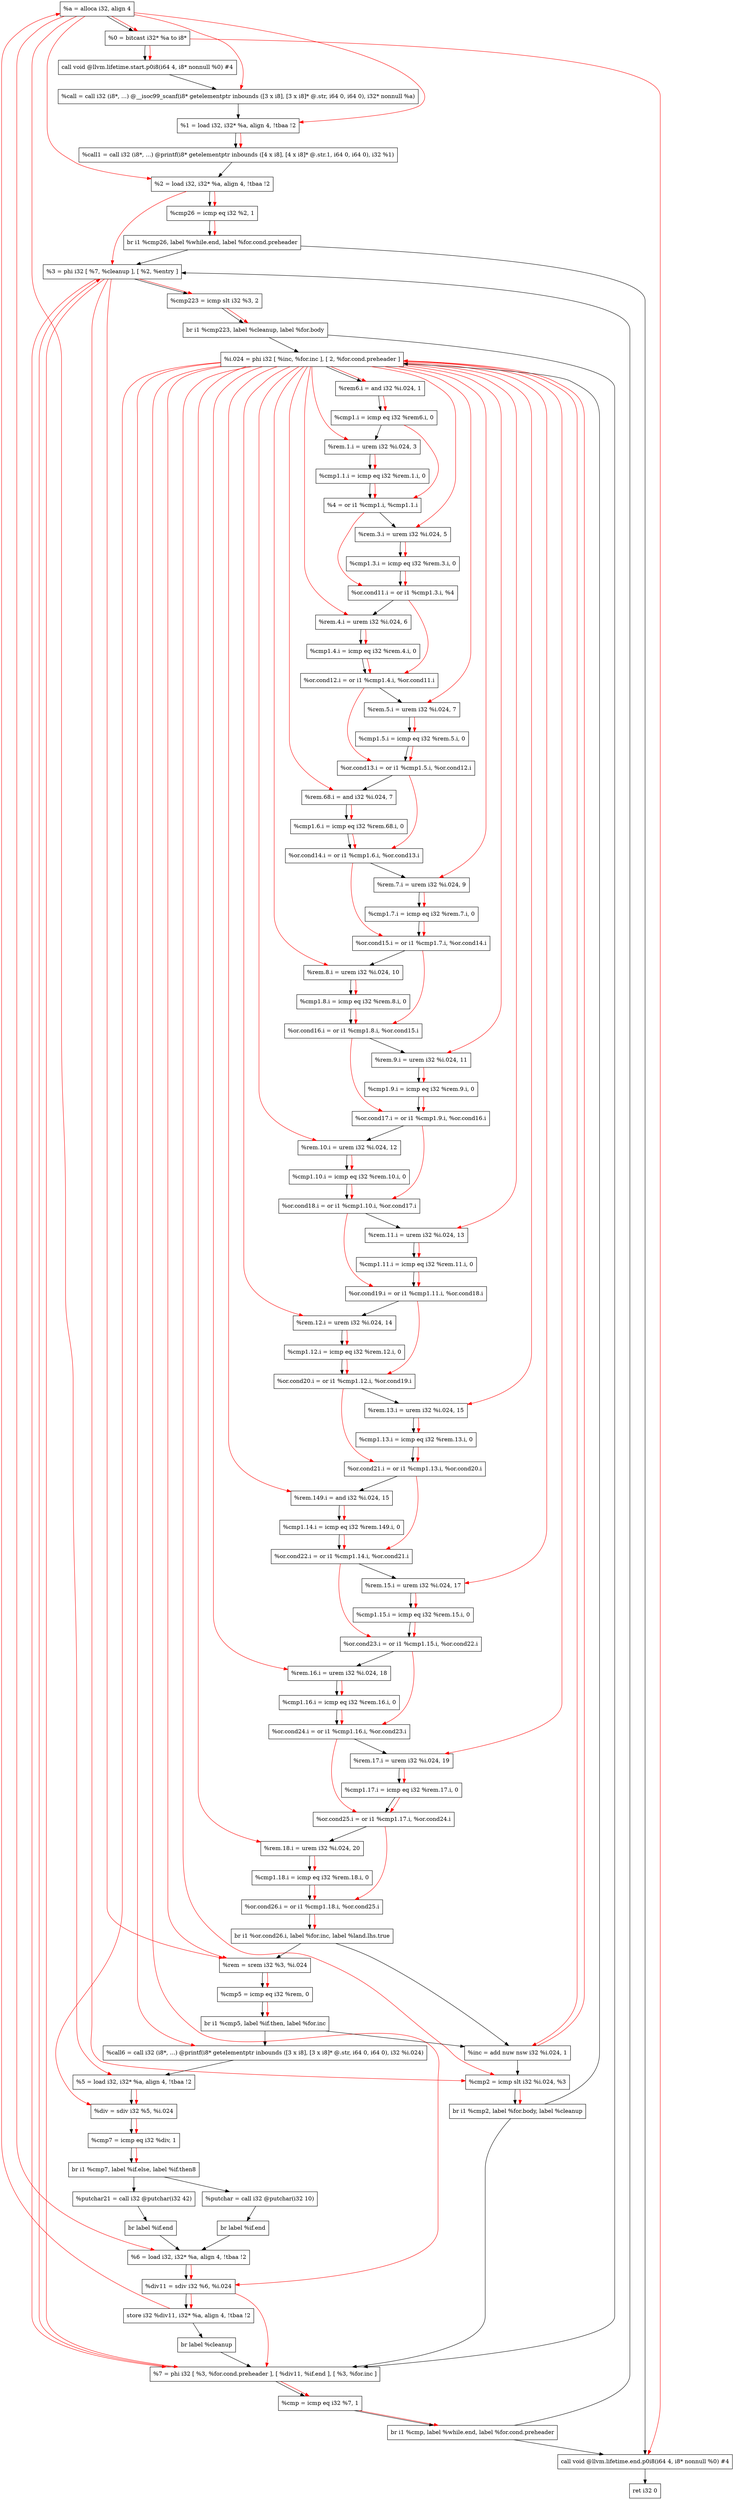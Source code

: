 digraph "CDFG for'main' function" {
	Node0x558ae5967ee8[shape=record, label="  %a = alloca i32, align 4"];
	Node0x558ae5967f68[shape=record, label="  %0 = bitcast i32* %a to i8*"];
	Node0x558ae5968178[shape=record, label="  call void @llvm.lifetime.start.p0i8(i64 4, i8* nonnull %0) #4"];
	Node0x558ae5968588[shape=record, label="  %call = call i32 (i8*, ...) @__isoc99_scanf(i8* getelementptr inbounds ([3 x i8], [3 x i8]* @.str, i64 0, i64 0), i32* nonnull %a)"];
	Node0x558ae5968648[shape=record, label="  %1 = load i32, i32* %a, align 4, !tbaa !2"];
	Node0x558ae5969698[shape=record, label="  %call1 = call i32 (i8*, ...) @printf(i8* getelementptr inbounds ([4 x i8], [4 x i8]* @.str.1, i64 0, i64 0), i32 %1)"];
	Node0x558ae5969778[shape=record, label="  %2 = load i32, i32* %a, align 4, !tbaa !2"];
	Node0x558ae5969e30[shape=record, label="  %cmp26 = icmp eq i32 %2, 1"];
	Node0x558ae596a0c8[shape=record, label="  br i1 %cmp26, label %while.end, label %for.cond.preheader"];
	Node0x558ae596a1d8[shape=record, label="  %3 = phi i32 [ %7, %cleanup ], [ %2, %entry ]"];
	Node0x558ae596a2d0[shape=record, label="  %cmp223 = icmp slt i32 %3, 2"];
	Node0x558ae596a458[shape=record, label="  br i1 %cmp223, label %cleanup, label %for.body"];
	Node0x558ae596a5f8[shape=record, label="  %i.024 = phi i32 [ %inc, %for.inc ], [ 2, %for.cond.preheader ]"];
	Node0x558ae596a6e0[shape=record, label="  %rem6.i = and i32 %i.024, 1"];
	Node0x558ae596a910[shape=record, label="  %cmp1.i = icmp eq i32 %rem6.i, 0"];
	Node0x558ae596a9a0[shape=record, label="  %rem.1.i = urem i32 %i.024, 3"];
	Node0x558ae596aa30[shape=record, label="  %cmp1.1.i = icmp eq i32 %rem.1.i, 0"];
	Node0x558ae596aaa0[shape=record, label="  %4 = or i1 %cmp1.i, %cmp1.1.i"];
	Node0x558ae596ab60[shape=record, label="  %rem.3.i = urem i32 %i.024, 5"];
	Node0x558ae596abf0[shape=record, label="  %cmp1.3.i = icmp eq i32 %rem.3.i, 0"];
	Node0x558ae596ac60[shape=record, label="  %or.cond11.i = or i1 %cmp1.3.i, %4"];
	Node0x558ae596acd0[shape=record, label="  %rem.4.i = urem i32 %i.024, 6"];
	Node0x558ae596ad60[shape=record, label="  %cmp1.4.i = icmp eq i32 %rem.4.i, 0"];
	Node0x558ae596ae00[shape=record, label="  %or.cond12.i = or i1 %cmp1.4.i, %or.cond11.i"];
	Node0x558ae596aea0[shape=record, label="  %rem.5.i = urem i32 %i.024, 7"];
	Node0x558ae596af30[shape=record, label="  %cmp1.5.i = icmp eq i32 %rem.5.i, 0"];
	Node0x558ae596afd0[shape=record, label="  %or.cond13.i = or i1 %cmp1.5.i, %or.cond12.i"];
	Node0x558ae596b390[shape=record, label="  %rem.68.i = and i32 %i.024, 7"];
	Node0x558ae596b430[shape=record, label="  %cmp1.6.i = icmp eq i32 %rem.68.i, 0"];
	Node0x558ae596b4d0[shape=record, label="  %or.cond14.i = or i1 %cmp1.6.i, %or.cond13.i"];
	Node0x558ae596b570[shape=record, label="  %rem.7.i = urem i32 %i.024, 9"];
	Node0x558ae596b600[shape=record, label="  %cmp1.7.i = icmp eq i32 %rem.7.i, 0"];
	Node0x558ae596b6a0[shape=record, label="  %or.cond15.i = or i1 %cmp1.7.i, %or.cond14.i"];
	Node0x558ae5966380[shape=record, label="  %rem.8.i = urem i32 %i.024, 10"];
	Node0x558ae5966410[shape=record, label="  %cmp1.8.i = icmp eq i32 %rem.8.i, 0"];
	Node0x558ae59664b0[shape=record, label="  %or.cond16.i = or i1 %cmp1.8.i, %or.cond15.i"];
	Node0x558ae5966550[shape=record, label="  %rem.9.i = urem i32 %i.024, 11"];
	Node0x558ae59665e0[shape=record, label="  %cmp1.9.i = icmp eq i32 %rem.9.i, 0"];
	Node0x558ae5966680[shape=record, label="  %or.cond17.i = or i1 %cmp1.9.i, %or.cond16.i"];
	Node0x558ae5966720[shape=record, label="  %rem.10.i = urem i32 %i.024, 12"];
	Node0x558ae59667c0[shape=record, label="  %cmp1.10.i = icmp eq i32 %rem.10.i, 0"];
	Node0x558ae5966860[shape=record, label="  %or.cond18.i = or i1 %cmp1.10.i, %or.cond17.i"];
	Node0x558ae5966900[shape=record, label="  %rem.11.i = urem i32 %i.024, 13"];
	Node0x558ae59669a0[shape=record, label="  %cmp1.11.i = icmp eq i32 %rem.11.i, 0"];
	Node0x558ae5966a40[shape=record, label="  %or.cond19.i = or i1 %cmp1.11.i, %or.cond18.i"];
	Node0x558ae5966ae0[shape=record, label="  %rem.12.i = urem i32 %i.024, 14"];
	Node0x558ae596c750[shape=record, label="  %cmp1.12.i = icmp eq i32 %rem.12.i, 0"];
	Node0x558ae596c7f0[shape=record, label="  %or.cond20.i = or i1 %cmp1.12.i, %or.cond19.i"];
	Node0x558ae596c890[shape=record, label="  %rem.13.i = urem i32 %i.024, 15"];
	Node0x558ae596c930[shape=record, label="  %cmp1.13.i = icmp eq i32 %rem.13.i, 0"];
	Node0x558ae596c9d0[shape=record, label="  %or.cond21.i = or i1 %cmp1.13.i, %or.cond20.i"];
	Node0x558ae596d090[shape=record, label="  %rem.149.i = and i32 %i.024, 15"];
	Node0x558ae596d130[shape=record, label="  %cmp1.14.i = icmp eq i32 %rem.149.i, 0"];
	Node0x558ae596d1d0[shape=record, label="  %or.cond22.i = or i1 %cmp1.14.i, %or.cond21.i"];
	Node0x558ae596d270[shape=record, label="  %rem.15.i = urem i32 %i.024, 17"];
	Node0x558ae596d310[shape=record, label="  %cmp1.15.i = icmp eq i32 %rem.15.i, 0"];
	Node0x558ae596d3b0[shape=record, label="  %or.cond23.i = or i1 %cmp1.15.i, %or.cond22.i"];
	Node0x558ae596d450[shape=record, label="  %rem.16.i = urem i32 %i.024, 18"];
	Node0x558ae596d4f0[shape=record, label="  %cmp1.16.i = icmp eq i32 %rem.16.i, 0"];
	Node0x558ae596d590[shape=record, label="  %or.cond24.i = or i1 %cmp1.16.i, %or.cond23.i"];
	Node0x558ae596d630[shape=record, label="  %rem.17.i = urem i32 %i.024, 19"];
	Node0x558ae596d6d0[shape=record, label="  %cmp1.17.i = icmp eq i32 %rem.17.i, 0"];
	Node0x558ae596d770[shape=record, label="  %or.cond25.i = or i1 %cmp1.17.i, %or.cond24.i"];
	Node0x558ae596d810[shape=record, label="  %rem.18.i = urem i32 %i.024, 20"];
	Node0x558ae596d8b0[shape=record, label="  %cmp1.18.i = icmp eq i32 %rem.18.i, 0"];
	Node0x558ae596d950[shape=record, label="  %or.cond26.i = or i1 %cmp1.18.i, %or.cond25.i"];
	Node0x558ae596dae8[shape=record, label="  br i1 %or.cond26.i, label %for.inc, label %land.lhs.true"];
	Node0x558ae596db60[shape=record, label="  %rem = srem i32 %3, %i.024"];
	Node0x558ae596dbf0[shape=record, label="  %cmp5 = icmp eq i32 %rem, 0"];
	Node0x558ae596dd08[shape=record, label="  br i1 %cmp5, label %if.then, label %for.inc"];
	Node0x558ae596ddb8[shape=record, label="  %call6 = call i32 (i8*, ...) @printf(i8* getelementptr inbounds ([3 x i8], [3 x i8]* @.str, i64 0, i64 0), i32 %i.024)"];
	Node0x558ae596da58[shape=record, label="  %5 = load i32, i32* %a, align 4, !tbaa !2"];
	Node0x558ae596de90[shape=record, label="  %div = sdiv i32 %5, %i.024"];
	Node0x558ae596df20[shape=record, label="  %cmp7 = icmp eq i32 %div, 1"];
	Node0x558ae596e178[shape=record, label="  br i1 %cmp7, label %if.else, label %if.then8"];
	Node0x558ae596e300[shape=record, label="  %putchar21 = call i32 @putchar(i32 42)"];
	Node0x558ae596e4b8[shape=record, label="  br label %if.end"];
	Node0x558ae596e550[shape=record, label="  %putchar = call i32 @putchar(i32 10)"];
	Node0x558ae596e008[shape=record, label="  br label %if.end"];
	Node0x558ae596e458[shape=record, label="  %6 = load i32, i32* %a, align 4, !tbaa !2"];
	Node0x558ae596e620[shape=record, label="  %div11 = sdiv i32 %6, %i.024"];
	Node0x558ae596e6b0[shape=record, label="  store i32 %div11, i32* %a, align 4, !tbaa !2"];
	Node0x558ae596e718[shape=record, label="  br label %cleanup"];
	Node0x558ae596e790[shape=record, label="  %inc = add nuw nsw i32 %i.024, 1"];
	Node0x558ae596e800[shape=record, label="  %cmp2 = icmp slt i32 %i.024, %3"];
	Node0x558ae596e8a8[shape=record, label="  br i1 %cmp2, label %for.body, label %cleanup"];
	Node0x558ae596e928[shape=record, label="  %7 = phi i32 [ %3, %for.cond.preheader ], [ %div11, %if.end ], [ %3, %for.inc ]"];
	Node0x558ae596ea10[shape=record, label="  %cmp = icmp eq i32 %7, 1"];
	Node0x558ae596eab8[shape=record, label="  br i1 %cmp, label %while.end, label %for.cond.preheader"];
	Node0x558ae596eba8[shape=record, label="  call void @llvm.lifetime.end.p0i8(i64 4, i8* nonnull %0) #4"];
	Node0x558ae5969f08[shape=record, label="  ret i32 0"];
	Node0x558ae5967ee8 -> Node0x558ae5967f68
	Node0x558ae5967f68 -> Node0x558ae5968178
	Node0x558ae5968178 -> Node0x558ae5968588
	Node0x558ae5968588 -> Node0x558ae5968648
	Node0x558ae5968648 -> Node0x558ae5969698
	Node0x558ae5969698 -> Node0x558ae5969778
	Node0x558ae5969778 -> Node0x558ae5969e30
	Node0x558ae5969e30 -> Node0x558ae596a0c8
	Node0x558ae596a0c8 -> Node0x558ae596eba8
	Node0x558ae596a0c8 -> Node0x558ae596a1d8
	Node0x558ae596a1d8 -> Node0x558ae596a2d0
	Node0x558ae596a2d0 -> Node0x558ae596a458
	Node0x558ae596a458 -> Node0x558ae596e928
	Node0x558ae596a458 -> Node0x558ae596a5f8
	Node0x558ae596a5f8 -> Node0x558ae596a6e0
	Node0x558ae596a6e0 -> Node0x558ae596a910
	Node0x558ae596a910 -> Node0x558ae596a9a0
	Node0x558ae596a9a0 -> Node0x558ae596aa30
	Node0x558ae596aa30 -> Node0x558ae596aaa0
	Node0x558ae596aaa0 -> Node0x558ae596ab60
	Node0x558ae596ab60 -> Node0x558ae596abf0
	Node0x558ae596abf0 -> Node0x558ae596ac60
	Node0x558ae596ac60 -> Node0x558ae596acd0
	Node0x558ae596acd0 -> Node0x558ae596ad60
	Node0x558ae596ad60 -> Node0x558ae596ae00
	Node0x558ae596ae00 -> Node0x558ae596aea0
	Node0x558ae596aea0 -> Node0x558ae596af30
	Node0x558ae596af30 -> Node0x558ae596afd0
	Node0x558ae596afd0 -> Node0x558ae596b390
	Node0x558ae596b390 -> Node0x558ae596b430
	Node0x558ae596b430 -> Node0x558ae596b4d0
	Node0x558ae596b4d0 -> Node0x558ae596b570
	Node0x558ae596b570 -> Node0x558ae596b600
	Node0x558ae596b600 -> Node0x558ae596b6a0
	Node0x558ae596b6a0 -> Node0x558ae5966380
	Node0x558ae5966380 -> Node0x558ae5966410
	Node0x558ae5966410 -> Node0x558ae59664b0
	Node0x558ae59664b0 -> Node0x558ae5966550
	Node0x558ae5966550 -> Node0x558ae59665e0
	Node0x558ae59665e0 -> Node0x558ae5966680
	Node0x558ae5966680 -> Node0x558ae5966720
	Node0x558ae5966720 -> Node0x558ae59667c0
	Node0x558ae59667c0 -> Node0x558ae5966860
	Node0x558ae5966860 -> Node0x558ae5966900
	Node0x558ae5966900 -> Node0x558ae59669a0
	Node0x558ae59669a0 -> Node0x558ae5966a40
	Node0x558ae5966a40 -> Node0x558ae5966ae0
	Node0x558ae5966ae0 -> Node0x558ae596c750
	Node0x558ae596c750 -> Node0x558ae596c7f0
	Node0x558ae596c7f0 -> Node0x558ae596c890
	Node0x558ae596c890 -> Node0x558ae596c930
	Node0x558ae596c930 -> Node0x558ae596c9d0
	Node0x558ae596c9d0 -> Node0x558ae596d090
	Node0x558ae596d090 -> Node0x558ae596d130
	Node0x558ae596d130 -> Node0x558ae596d1d0
	Node0x558ae596d1d0 -> Node0x558ae596d270
	Node0x558ae596d270 -> Node0x558ae596d310
	Node0x558ae596d310 -> Node0x558ae596d3b0
	Node0x558ae596d3b0 -> Node0x558ae596d450
	Node0x558ae596d450 -> Node0x558ae596d4f0
	Node0x558ae596d4f0 -> Node0x558ae596d590
	Node0x558ae596d590 -> Node0x558ae596d630
	Node0x558ae596d630 -> Node0x558ae596d6d0
	Node0x558ae596d6d0 -> Node0x558ae596d770
	Node0x558ae596d770 -> Node0x558ae596d810
	Node0x558ae596d810 -> Node0x558ae596d8b0
	Node0x558ae596d8b0 -> Node0x558ae596d950
	Node0x558ae596d950 -> Node0x558ae596dae8
	Node0x558ae596dae8 -> Node0x558ae596e790
	Node0x558ae596dae8 -> Node0x558ae596db60
	Node0x558ae596db60 -> Node0x558ae596dbf0
	Node0x558ae596dbf0 -> Node0x558ae596dd08
	Node0x558ae596dd08 -> Node0x558ae596ddb8
	Node0x558ae596dd08 -> Node0x558ae596e790
	Node0x558ae596ddb8 -> Node0x558ae596da58
	Node0x558ae596da58 -> Node0x558ae596de90
	Node0x558ae596de90 -> Node0x558ae596df20
	Node0x558ae596df20 -> Node0x558ae596e178
	Node0x558ae596e178 -> Node0x558ae596e550
	Node0x558ae596e178 -> Node0x558ae596e300
	Node0x558ae596e300 -> Node0x558ae596e4b8
	Node0x558ae596e4b8 -> Node0x558ae596e458
	Node0x558ae596e550 -> Node0x558ae596e008
	Node0x558ae596e008 -> Node0x558ae596e458
	Node0x558ae596e458 -> Node0x558ae596e620
	Node0x558ae596e620 -> Node0x558ae596e6b0
	Node0x558ae596e6b0 -> Node0x558ae596e718
	Node0x558ae596e718 -> Node0x558ae596e928
	Node0x558ae596e790 -> Node0x558ae596e800
	Node0x558ae596e800 -> Node0x558ae596e8a8
	Node0x558ae596e8a8 -> Node0x558ae596a5f8
	Node0x558ae596e8a8 -> Node0x558ae596e928
	Node0x558ae596e928 -> Node0x558ae596ea10
	Node0x558ae596ea10 -> Node0x558ae596eab8
	Node0x558ae596eab8 -> Node0x558ae596eba8
	Node0x558ae596eab8 -> Node0x558ae596a1d8
	Node0x558ae596eba8 -> Node0x558ae5969f08
edge [color=red]
	Node0x558ae5967ee8 -> Node0x558ae5967f68
	Node0x558ae5967f68 -> Node0x558ae5968178
	Node0x558ae5967ee8 -> Node0x558ae5968588
	Node0x558ae5967ee8 -> Node0x558ae5968648
	Node0x558ae5968648 -> Node0x558ae5969698
	Node0x558ae5967ee8 -> Node0x558ae5969778
	Node0x558ae5969778 -> Node0x558ae5969e30
	Node0x558ae5969e30 -> Node0x558ae596a0c8
	Node0x558ae596e928 -> Node0x558ae596a1d8
	Node0x558ae5969778 -> Node0x558ae596a1d8
	Node0x558ae596a1d8 -> Node0x558ae596a2d0
	Node0x558ae596a2d0 -> Node0x558ae596a458
	Node0x558ae596e790 -> Node0x558ae596a5f8
	Node0x558ae596a5f8 -> Node0x558ae596a6e0
	Node0x558ae596a6e0 -> Node0x558ae596a910
	Node0x558ae596a5f8 -> Node0x558ae596a9a0
	Node0x558ae596a9a0 -> Node0x558ae596aa30
	Node0x558ae596a910 -> Node0x558ae596aaa0
	Node0x558ae596aa30 -> Node0x558ae596aaa0
	Node0x558ae596a5f8 -> Node0x558ae596ab60
	Node0x558ae596ab60 -> Node0x558ae596abf0
	Node0x558ae596abf0 -> Node0x558ae596ac60
	Node0x558ae596aaa0 -> Node0x558ae596ac60
	Node0x558ae596a5f8 -> Node0x558ae596acd0
	Node0x558ae596acd0 -> Node0x558ae596ad60
	Node0x558ae596ad60 -> Node0x558ae596ae00
	Node0x558ae596ac60 -> Node0x558ae596ae00
	Node0x558ae596a5f8 -> Node0x558ae596aea0
	Node0x558ae596aea0 -> Node0x558ae596af30
	Node0x558ae596af30 -> Node0x558ae596afd0
	Node0x558ae596ae00 -> Node0x558ae596afd0
	Node0x558ae596a5f8 -> Node0x558ae596b390
	Node0x558ae596b390 -> Node0x558ae596b430
	Node0x558ae596b430 -> Node0x558ae596b4d0
	Node0x558ae596afd0 -> Node0x558ae596b4d0
	Node0x558ae596a5f8 -> Node0x558ae596b570
	Node0x558ae596b570 -> Node0x558ae596b600
	Node0x558ae596b600 -> Node0x558ae596b6a0
	Node0x558ae596b4d0 -> Node0x558ae596b6a0
	Node0x558ae596a5f8 -> Node0x558ae5966380
	Node0x558ae5966380 -> Node0x558ae5966410
	Node0x558ae5966410 -> Node0x558ae59664b0
	Node0x558ae596b6a0 -> Node0x558ae59664b0
	Node0x558ae596a5f8 -> Node0x558ae5966550
	Node0x558ae5966550 -> Node0x558ae59665e0
	Node0x558ae59665e0 -> Node0x558ae5966680
	Node0x558ae59664b0 -> Node0x558ae5966680
	Node0x558ae596a5f8 -> Node0x558ae5966720
	Node0x558ae5966720 -> Node0x558ae59667c0
	Node0x558ae59667c0 -> Node0x558ae5966860
	Node0x558ae5966680 -> Node0x558ae5966860
	Node0x558ae596a5f8 -> Node0x558ae5966900
	Node0x558ae5966900 -> Node0x558ae59669a0
	Node0x558ae59669a0 -> Node0x558ae5966a40
	Node0x558ae5966860 -> Node0x558ae5966a40
	Node0x558ae596a5f8 -> Node0x558ae5966ae0
	Node0x558ae5966ae0 -> Node0x558ae596c750
	Node0x558ae596c750 -> Node0x558ae596c7f0
	Node0x558ae5966a40 -> Node0x558ae596c7f0
	Node0x558ae596a5f8 -> Node0x558ae596c890
	Node0x558ae596c890 -> Node0x558ae596c930
	Node0x558ae596c930 -> Node0x558ae596c9d0
	Node0x558ae596c7f0 -> Node0x558ae596c9d0
	Node0x558ae596a5f8 -> Node0x558ae596d090
	Node0x558ae596d090 -> Node0x558ae596d130
	Node0x558ae596d130 -> Node0x558ae596d1d0
	Node0x558ae596c9d0 -> Node0x558ae596d1d0
	Node0x558ae596a5f8 -> Node0x558ae596d270
	Node0x558ae596d270 -> Node0x558ae596d310
	Node0x558ae596d310 -> Node0x558ae596d3b0
	Node0x558ae596d1d0 -> Node0x558ae596d3b0
	Node0x558ae596a5f8 -> Node0x558ae596d450
	Node0x558ae596d450 -> Node0x558ae596d4f0
	Node0x558ae596d4f0 -> Node0x558ae596d590
	Node0x558ae596d3b0 -> Node0x558ae596d590
	Node0x558ae596a5f8 -> Node0x558ae596d630
	Node0x558ae596d630 -> Node0x558ae596d6d0
	Node0x558ae596d6d0 -> Node0x558ae596d770
	Node0x558ae596d590 -> Node0x558ae596d770
	Node0x558ae596a5f8 -> Node0x558ae596d810
	Node0x558ae596d810 -> Node0x558ae596d8b0
	Node0x558ae596d8b0 -> Node0x558ae596d950
	Node0x558ae596d770 -> Node0x558ae596d950
	Node0x558ae596d950 -> Node0x558ae596dae8
	Node0x558ae596a1d8 -> Node0x558ae596db60
	Node0x558ae596a5f8 -> Node0x558ae596db60
	Node0x558ae596db60 -> Node0x558ae596dbf0
	Node0x558ae596dbf0 -> Node0x558ae596dd08
	Node0x558ae596a5f8 -> Node0x558ae596ddb8
	Node0x558ae5967ee8 -> Node0x558ae596da58
	Node0x558ae596da58 -> Node0x558ae596de90
	Node0x558ae596a5f8 -> Node0x558ae596de90
	Node0x558ae596de90 -> Node0x558ae596df20
	Node0x558ae596df20 -> Node0x558ae596e178
	Node0x558ae5967ee8 -> Node0x558ae596e458
	Node0x558ae596e458 -> Node0x558ae596e620
	Node0x558ae596a5f8 -> Node0x558ae596e620
	Node0x558ae596e620 -> Node0x558ae596e6b0
	Node0x558ae596e6b0 -> Node0x558ae5967ee8
	Node0x558ae596a5f8 -> Node0x558ae596e790
	Node0x558ae596a5f8 -> Node0x558ae596e800
	Node0x558ae596a1d8 -> Node0x558ae596e800
	Node0x558ae596e800 -> Node0x558ae596e8a8
	Node0x558ae596a1d8 -> Node0x558ae596e928
	Node0x558ae596e620 -> Node0x558ae596e928
	Node0x558ae596a1d8 -> Node0x558ae596e928
	Node0x558ae596e928 -> Node0x558ae596ea10
	Node0x558ae596ea10 -> Node0x558ae596eab8
	Node0x558ae5967f68 -> Node0x558ae596eba8
}
